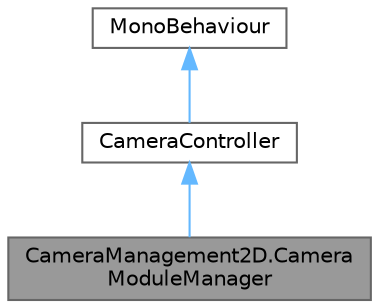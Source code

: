 digraph "CameraManagement2D.CameraModuleManager"
{
 // LATEX_PDF_SIZE
  bgcolor="transparent";
  edge [fontname=Helvetica,fontsize=10,labelfontname=Helvetica,labelfontsize=10];
  node [fontname=Helvetica,fontsize=10,shape=box,height=0.2,width=0.4];
  Node1 [id="Node000001",label="CameraManagement2D.Camera\lModuleManager",height=0.2,width=0.4,color="gray40", fillcolor="grey60", style="filled", fontcolor="black",tooltip="Manages multiple camera controllers, allowing switching between them."];
  Node2 -> Node1 [id="edge1_Node000001_Node000002",dir="back",color="steelblue1",style="solid",tooltip=" "];
  Node2 [id="Node000002",label="CameraController",height=0.2,width=0.4,color="gray40", fillcolor="white", style="filled",URL="$class_camera_management2_d_1_1_camera_controller.html",tooltip="An abstract base class for camera controllers."];
  Node3 -> Node2 [id="edge2_Node000002_Node000003",dir="back",color="steelblue1",style="solid",tooltip=" "];
  Node3 [id="Node000003",label="MonoBehaviour",height=0.2,width=0.4,color="gray40", fillcolor="white", style="filled",tooltip=" "];
}
